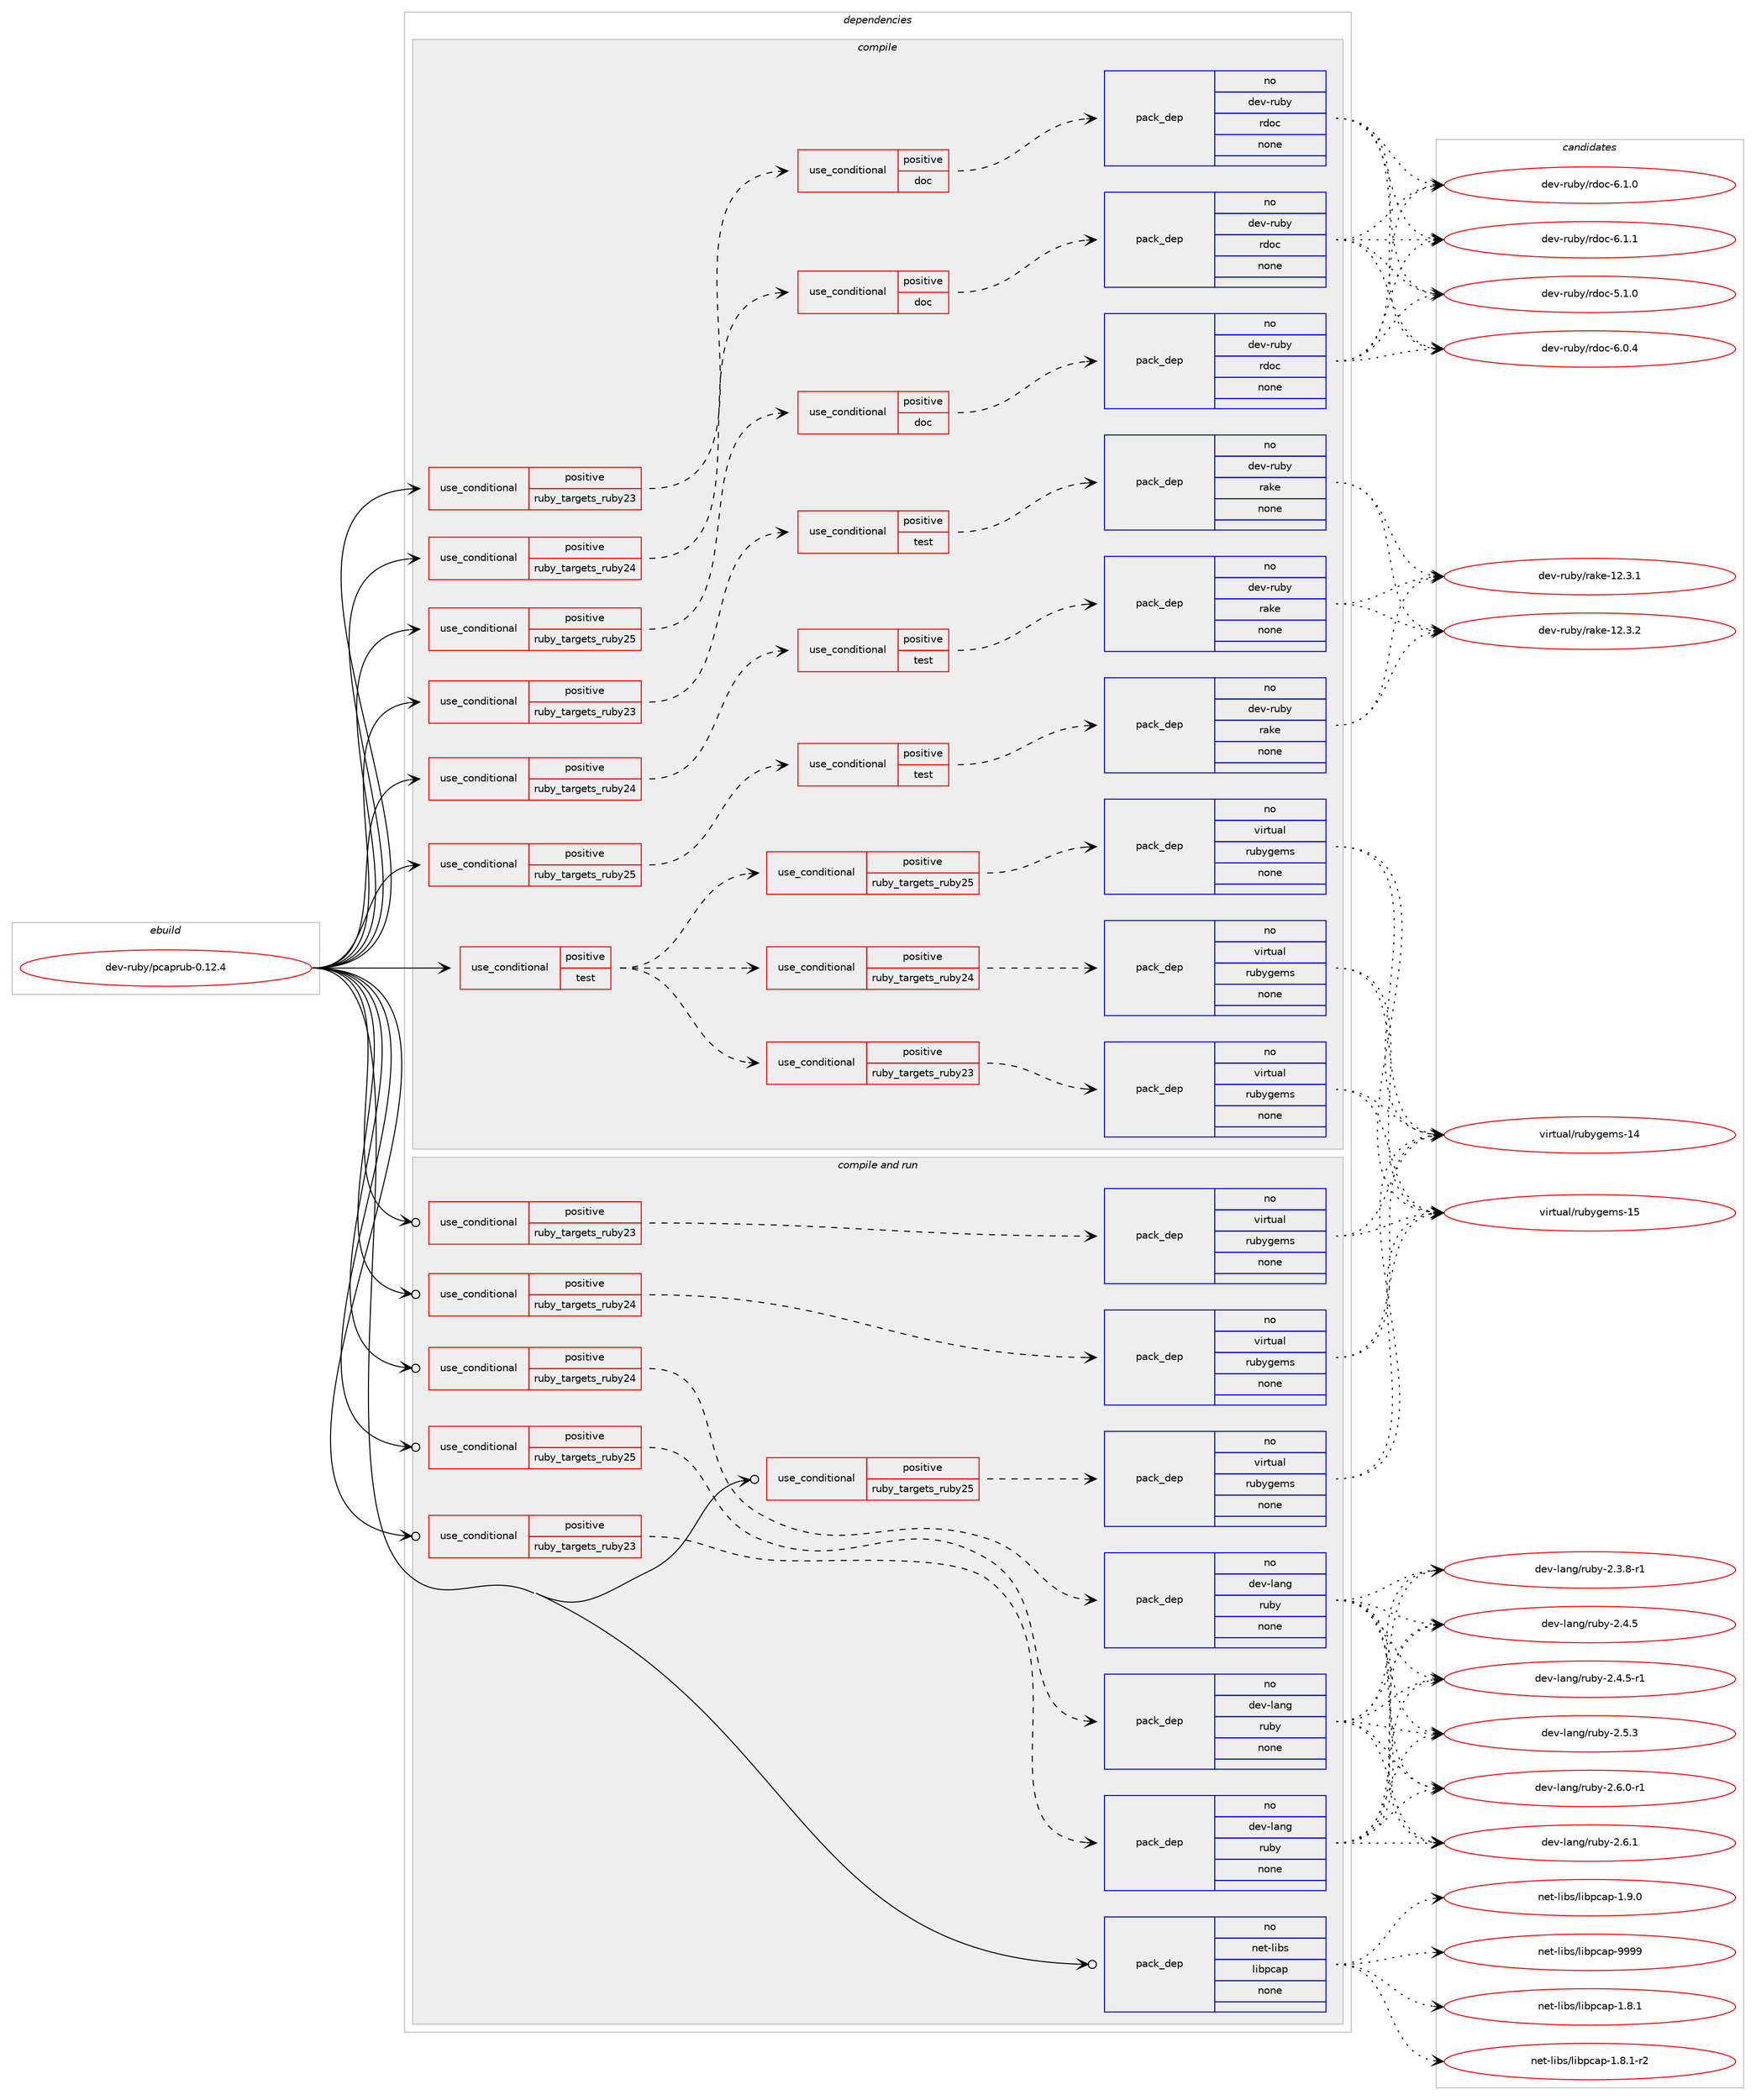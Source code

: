 digraph prolog {

# *************
# Graph options
# *************

newrank=true;
concentrate=true;
compound=true;
graph [rankdir=LR,fontname=Helvetica,fontsize=10,ranksep=1.5];#, ranksep=2.5, nodesep=0.2];
edge  [arrowhead=vee];
node  [fontname=Helvetica,fontsize=10];

# **********
# The ebuild
# **********

subgraph cluster_leftcol {
color=gray;
rank=same;
label=<<i>ebuild</i>>;
id [label="dev-ruby/pcaprub-0.12.4", color=red, width=4, href="../dev-ruby/pcaprub-0.12.4.svg"];
}

# ****************
# The dependencies
# ****************

subgraph cluster_midcol {
color=gray;
label=<<i>dependencies</i>>;
subgraph cluster_compile {
fillcolor="#eeeeee";
style=filled;
label=<<i>compile</i>>;
subgraph cond408992 {
dependency1510737 [label=<<TABLE BORDER="0" CELLBORDER="1" CELLSPACING="0" CELLPADDING="4"><TR><TD ROWSPAN="3" CELLPADDING="10">use_conditional</TD></TR><TR><TD>positive</TD></TR><TR><TD>ruby_targets_ruby23</TD></TR></TABLE>>, shape=none, color=red];
subgraph cond408993 {
dependency1510738 [label=<<TABLE BORDER="0" CELLBORDER="1" CELLSPACING="0" CELLPADDING="4"><TR><TD ROWSPAN="3" CELLPADDING="10">use_conditional</TD></TR><TR><TD>positive</TD></TR><TR><TD>doc</TD></TR></TABLE>>, shape=none, color=red];
subgraph pack1078239 {
dependency1510739 [label=<<TABLE BORDER="0" CELLBORDER="1" CELLSPACING="0" CELLPADDING="4" WIDTH="220"><TR><TD ROWSPAN="6" CELLPADDING="30">pack_dep</TD></TR><TR><TD WIDTH="110">no</TD></TR><TR><TD>dev-ruby</TD></TR><TR><TD>rdoc</TD></TR><TR><TD>none</TD></TR><TR><TD></TD></TR></TABLE>>, shape=none, color=blue];
}
dependency1510738:e -> dependency1510739:w [weight=20,style="dashed",arrowhead="vee"];
}
dependency1510737:e -> dependency1510738:w [weight=20,style="dashed",arrowhead="vee"];
}
id:e -> dependency1510737:w [weight=20,style="solid",arrowhead="vee"];
subgraph cond408994 {
dependency1510740 [label=<<TABLE BORDER="0" CELLBORDER="1" CELLSPACING="0" CELLPADDING="4"><TR><TD ROWSPAN="3" CELLPADDING="10">use_conditional</TD></TR><TR><TD>positive</TD></TR><TR><TD>ruby_targets_ruby23</TD></TR></TABLE>>, shape=none, color=red];
subgraph cond408995 {
dependency1510741 [label=<<TABLE BORDER="0" CELLBORDER="1" CELLSPACING="0" CELLPADDING="4"><TR><TD ROWSPAN="3" CELLPADDING="10">use_conditional</TD></TR><TR><TD>positive</TD></TR><TR><TD>test</TD></TR></TABLE>>, shape=none, color=red];
subgraph pack1078240 {
dependency1510742 [label=<<TABLE BORDER="0" CELLBORDER="1" CELLSPACING="0" CELLPADDING="4" WIDTH="220"><TR><TD ROWSPAN="6" CELLPADDING="30">pack_dep</TD></TR><TR><TD WIDTH="110">no</TD></TR><TR><TD>dev-ruby</TD></TR><TR><TD>rake</TD></TR><TR><TD>none</TD></TR><TR><TD></TD></TR></TABLE>>, shape=none, color=blue];
}
dependency1510741:e -> dependency1510742:w [weight=20,style="dashed",arrowhead="vee"];
}
dependency1510740:e -> dependency1510741:w [weight=20,style="dashed",arrowhead="vee"];
}
id:e -> dependency1510740:w [weight=20,style="solid",arrowhead="vee"];
subgraph cond408996 {
dependency1510743 [label=<<TABLE BORDER="0" CELLBORDER="1" CELLSPACING="0" CELLPADDING="4"><TR><TD ROWSPAN="3" CELLPADDING="10">use_conditional</TD></TR><TR><TD>positive</TD></TR><TR><TD>ruby_targets_ruby24</TD></TR></TABLE>>, shape=none, color=red];
subgraph cond408997 {
dependency1510744 [label=<<TABLE BORDER="0" CELLBORDER="1" CELLSPACING="0" CELLPADDING="4"><TR><TD ROWSPAN="3" CELLPADDING="10">use_conditional</TD></TR><TR><TD>positive</TD></TR><TR><TD>doc</TD></TR></TABLE>>, shape=none, color=red];
subgraph pack1078241 {
dependency1510745 [label=<<TABLE BORDER="0" CELLBORDER="1" CELLSPACING="0" CELLPADDING="4" WIDTH="220"><TR><TD ROWSPAN="6" CELLPADDING="30">pack_dep</TD></TR><TR><TD WIDTH="110">no</TD></TR><TR><TD>dev-ruby</TD></TR><TR><TD>rdoc</TD></TR><TR><TD>none</TD></TR><TR><TD></TD></TR></TABLE>>, shape=none, color=blue];
}
dependency1510744:e -> dependency1510745:w [weight=20,style="dashed",arrowhead="vee"];
}
dependency1510743:e -> dependency1510744:w [weight=20,style="dashed",arrowhead="vee"];
}
id:e -> dependency1510743:w [weight=20,style="solid",arrowhead="vee"];
subgraph cond408998 {
dependency1510746 [label=<<TABLE BORDER="0" CELLBORDER="1" CELLSPACING="0" CELLPADDING="4"><TR><TD ROWSPAN="3" CELLPADDING="10">use_conditional</TD></TR><TR><TD>positive</TD></TR><TR><TD>ruby_targets_ruby24</TD></TR></TABLE>>, shape=none, color=red];
subgraph cond408999 {
dependency1510747 [label=<<TABLE BORDER="0" CELLBORDER="1" CELLSPACING="0" CELLPADDING="4"><TR><TD ROWSPAN="3" CELLPADDING="10">use_conditional</TD></TR><TR><TD>positive</TD></TR><TR><TD>test</TD></TR></TABLE>>, shape=none, color=red];
subgraph pack1078242 {
dependency1510748 [label=<<TABLE BORDER="0" CELLBORDER="1" CELLSPACING="0" CELLPADDING="4" WIDTH="220"><TR><TD ROWSPAN="6" CELLPADDING="30">pack_dep</TD></TR><TR><TD WIDTH="110">no</TD></TR><TR><TD>dev-ruby</TD></TR><TR><TD>rake</TD></TR><TR><TD>none</TD></TR><TR><TD></TD></TR></TABLE>>, shape=none, color=blue];
}
dependency1510747:e -> dependency1510748:w [weight=20,style="dashed",arrowhead="vee"];
}
dependency1510746:e -> dependency1510747:w [weight=20,style="dashed",arrowhead="vee"];
}
id:e -> dependency1510746:w [weight=20,style="solid",arrowhead="vee"];
subgraph cond409000 {
dependency1510749 [label=<<TABLE BORDER="0" CELLBORDER="1" CELLSPACING="0" CELLPADDING="4"><TR><TD ROWSPAN="3" CELLPADDING="10">use_conditional</TD></TR><TR><TD>positive</TD></TR><TR><TD>ruby_targets_ruby25</TD></TR></TABLE>>, shape=none, color=red];
subgraph cond409001 {
dependency1510750 [label=<<TABLE BORDER="0" CELLBORDER="1" CELLSPACING="0" CELLPADDING="4"><TR><TD ROWSPAN="3" CELLPADDING="10">use_conditional</TD></TR><TR><TD>positive</TD></TR><TR><TD>doc</TD></TR></TABLE>>, shape=none, color=red];
subgraph pack1078243 {
dependency1510751 [label=<<TABLE BORDER="0" CELLBORDER="1" CELLSPACING="0" CELLPADDING="4" WIDTH="220"><TR><TD ROWSPAN="6" CELLPADDING="30">pack_dep</TD></TR><TR><TD WIDTH="110">no</TD></TR><TR><TD>dev-ruby</TD></TR><TR><TD>rdoc</TD></TR><TR><TD>none</TD></TR><TR><TD></TD></TR></TABLE>>, shape=none, color=blue];
}
dependency1510750:e -> dependency1510751:w [weight=20,style="dashed",arrowhead="vee"];
}
dependency1510749:e -> dependency1510750:w [weight=20,style="dashed",arrowhead="vee"];
}
id:e -> dependency1510749:w [weight=20,style="solid",arrowhead="vee"];
subgraph cond409002 {
dependency1510752 [label=<<TABLE BORDER="0" CELLBORDER="1" CELLSPACING="0" CELLPADDING="4"><TR><TD ROWSPAN="3" CELLPADDING="10">use_conditional</TD></TR><TR><TD>positive</TD></TR><TR><TD>ruby_targets_ruby25</TD></TR></TABLE>>, shape=none, color=red];
subgraph cond409003 {
dependency1510753 [label=<<TABLE BORDER="0" CELLBORDER="1" CELLSPACING="0" CELLPADDING="4"><TR><TD ROWSPAN="3" CELLPADDING="10">use_conditional</TD></TR><TR><TD>positive</TD></TR><TR><TD>test</TD></TR></TABLE>>, shape=none, color=red];
subgraph pack1078244 {
dependency1510754 [label=<<TABLE BORDER="0" CELLBORDER="1" CELLSPACING="0" CELLPADDING="4" WIDTH="220"><TR><TD ROWSPAN="6" CELLPADDING="30">pack_dep</TD></TR><TR><TD WIDTH="110">no</TD></TR><TR><TD>dev-ruby</TD></TR><TR><TD>rake</TD></TR><TR><TD>none</TD></TR><TR><TD></TD></TR></TABLE>>, shape=none, color=blue];
}
dependency1510753:e -> dependency1510754:w [weight=20,style="dashed",arrowhead="vee"];
}
dependency1510752:e -> dependency1510753:w [weight=20,style="dashed",arrowhead="vee"];
}
id:e -> dependency1510752:w [weight=20,style="solid",arrowhead="vee"];
subgraph cond409004 {
dependency1510755 [label=<<TABLE BORDER="0" CELLBORDER="1" CELLSPACING="0" CELLPADDING="4"><TR><TD ROWSPAN="3" CELLPADDING="10">use_conditional</TD></TR><TR><TD>positive</TD></TR><TR><TD>test</TD></TR></TABLE>>, shape=none, color=red];
subgraph cond409005 {
dependency1510756 [label=<<TABLE BORDER="0" CELLBORDER="1" CELLSPACING="0" CELLPADDING="4"><TR><TD ROWSPAN="3" CELLPADDING="10">use_conditional</TD></TR><TR><TD>positive</TD></TR><TR><TD>ruby_targets_ruby23</TD></TR></TABLE>>, shape=none, color=red];
subgraph pack1078245 {
dependency1510757 [label=<<TABLE BORDER="0" CELLBORDER="1" CELLSPACING="0" CELLPADDING="4" WIDTH="220"><TR><TD ROWSPAN="6" CELLPADDING="30">pack_dep</TD></TR><TR><TD WIDTH="110">no</TD></TR><TR><TD>virtual</TD></TR><TR><TD>rubygems</TD></TR><TR><TD>none</TD></TR><TR><TD></TD></TR></TABLE>>, shape=none, color=blue];
}
dependency1510756:e -> dependency1510757:w [weight=20,style="dashed",arrowhead="vee"];
}
dependency1510755:e -> dependency1510756:w [weight=20,style="dashed",arrowhead="vee"];
subgraph cond409006 {
dependency1510758 [label=<<TABLE BORDER="0" CELLBORDER="1" CELLSPACING="0" CELLPADDING="4"><TR><TD ROWSPAN="3" CELLPADDING="10">use_conditional</TD></TR><TR><TD>positive</TD></TR><TR><TD>ruby_targets_ruby24</TD></TR></TABLE>>, shape=none, color=red];
subgraph pack1078246 {
dependency1510759 [label=<<TABLE BORDER="0" CELLBORDER="1" CELLSPACING="0" CELLPADDING="4" WIDTH="220"><TR><TD ROWSPAN="6" CELLPADDING="30">pack_dep</TD></TR><TR><TD WIDTH="110">no</TD></TR><TR><TD>virtual</TD></TR><TR><TD>rubygems</TD></TR><TR><TD>none</TD></TR><TR><TD></TD></TR></TABLE>>, shape=none, color=blue];
}
dependency1510758:e -> dependency1510759:w [weight=20,style="dashed",arrowhead="vee"];
}
dependency1510755:e -> dependency1510758:w [weight=20,style="dashed",arrowhead="vee"];
subgraph cond409007 {
dependency1510760 [label=<<TABLE BORDER="0" CELLBORDER="1" CELLSPACING="0" CELLPADDING="4"><TR><TD ROWSPAN="3" CELLPADDING="10">use_conditional</TD></TR><TR><TD>positive</TD></TR><TR><TD>ruby_targets_ruby25</TD></TR></TABLE>>, shape=none, color=red];
subgraph pack1078247 {
dependency1510761 [label=<<TABLE BORDER="0" CELLBORDER="1" CELLSPACING="0" CELLPADDING="4" WIDTH="220"><TR><TD ROWSPAN="6" CELLPADDING="30">pack_dep</TD></TR><TR><TD WIDTH="110">no</TD></TR><TR><TD>virtual</TD></TR><TR><TD>rubygems</TD></TR><TR><TD>none</TD></TR><TR><TD></TD></TR></TABLE>>, shape=none, color=blue];
}
dependency1510760:e -> dependency1510761:w [weight=20,style="dashed",arrowhead="vee"];
}
dependency1510755:e -> dependency1510760:w [weight=20,style="dashed",arrowhead="vee"];
}
id:e -> dependency1510755:w [weight=20,style="solid",arrowhead="vee"];
}
subgraph cluster_compileandrun {
fillcolor="#eeeeee";
style=filled;
label=<<i>compile and run</i>>;
subgraph cond409008 {
dependency1510762 [label=<<TABLE BORDER="0" CELLBORDER="1" CELLSPACING="0" CELLPADDING="4"><TR><TD ROWSPAN="3" CELLPADDING="10">use_conditional</TD></TR><TR><TD>positive</TD></TR><TR><TD>ruby_targets_ruby23</TD></TR></TABLE>>, shape=none, color=red];
subgraph pack1078248 {
dependency1510763 [label=<<TABLE BORDER="0" CELLBORDER="1" CELLSPACING="0" CELLPADDING="4" WIDTH="220"><TR><TD ROWSPAN="6" CELLPADDING="30">pack_dep</TD></TR><TR><TD WIDTH="110">no</TD></TR><TR><TD>dev-lang</TD></TR><TR><TD>ruby</TD></TR><TR><TD>none</TD></TR><TR><TD></TD></TR></TABLE>>, shape=none, color=blue];
}
dependency1510762:e -> dependency1510763:w [weight=20,style="dashed",arrowhead="vee"];
}
id:e -> dependency1510762:w [weight=20,style="solid",arrowhead="odotvee"];
subgraph cond409009 {
dependency1510764 [label=<<TABLE BORDER="0" CELLBORDER="1" CELLSPACING="0" CELLPADDING="4"><TR><TD ROWSPAN="3" CELLPADDING="10">use_conditional</TD></TR><TR><TD>positive</TD></TR><TR><TD>ruby_targets_ruby23</TD></TR></TABLE>>, shape=none, color=red];
subgraph pack1078249 {
dependency1510765 [label=<<TABLE BORDER="0" CELLBORDER="1" CELLSPACING="0" CELLPADDING="4" WIDTH="220"><TR><TD ROWSPAN="6" CELLPADDING="30">pack_dep</TD></TR><TR><TD WIDTH="110">no</TD></TR><TR><TD>virtual</TD></TR><TR><TD>rubygems</TD></TR><TR><TD>none</TD></TR><TR><TD></TD></TR></TABLE>>, shape=none, color=blue];
}
dependency1510764:e -> dependency1510765:w [weight=20,style="dashed",arrowhead="vee"];
}
id:e -> dependency1510764:w [weight=20,style="solid",arrowhead="odotvee"];
subgraph cond409010 {
dependency1510766 [label=<<TABLE BORDER="0" CELLBORDER="1" CELLSPACING="0" CELLPADDING="4"><TR><TD ROWSPAN="3" CELLPADDING="10">use_conditional</TD></TR><TR><TD>positive</TD></TR><TR><TD>ruby_targets_ruby24</TD></TR></TABLE>>, shape=none, color=red];
subgraph pack1078250 {
dependency1510767 [label=<<TABLE BORDER="0" CELLBORDER="1" CELLSPACING="0" CELLPADDING="4" WIDTH="220"><TR><TD ROWSPAN="6" CELLPADDING="30">pack_dep</TD></TR><TR><TD WIDTH="110">no</TD></TR><TR><TD>dev-lang</TD></TR><TR><TD>ruby</TD></TR><TR><TD>none</TD></TR><TR><TD></TD></TR></TABLE>>, shape=none, color=blue];
}
dependency1510766:e -> dependency1510767:w [weight=20,style="dashed",arrowhead="vee"];
}
id:e -> dependency1510766:w [weight=20,style="solid",arrowhead="odotvee"];
subgraph cond409011 {
dependency1510768 [label=<<TABLE BORDER="0" CELLBORDER="1" CELLSPACING="0" CELLPADDING="4"><TR><TD ROWSPAN="3" CELLPADDING="10">use_conditional</TD></TR><TR><TD>positive</TD></TR><TR><TD>ruby_targets_ruby24</TD></TR></TABLE>>, shape=none, color=red];
subgraph pack1078251 {
dependency1510769 [label=<<TABLE BORDER="0" CELLBORDER="1" CELLSPACING="0" CELLPADDING="4" WIDTH="220"><TR><TD ROWSPAN="6" CELLPADDING="30">pack_dep</TD></TR><TR><TD WIDTH="110">no</TD></TR><TR><TD>virtual</TD></TR><TR><TD>rubygems</TD></TR><TR><TD>none</TD></TR><TR><TD></TD></TR></TABLE>>, shape=none, color=blue];
}
dependency1510768:e -> dependency1510769:w [weight=20,style="dashed",arrowhead="vee"];
}
id:e -> dependency1510768:w [weight=20,style="solid",arrowhead="odotvee"];
subgraph cond409012 {
dependency1510770 [label=<<TABLE BORDER="0" CELLBORDER="1" CELLSPACING="0" CELLPADDING="4"><TR><TD ROWSPAN="3" CELLPADDING="10">use_conditional</TD></TR><TR><TD>positive</TD></TR><TR><TD>ruby_targets_ruby25</TD></TR></TABLE>>, shape=none, color=red];
subgraph pack1078252 {
dependency1510771 [label=<<TABLE BORDER="0" CELLBORDER="1" CELLSPACING="0" CELLPADDING="4" WIDTH="220"><TR><TD ROWSPAN="6" CELLPADDING="30">pack_dep</TD></TR><TR><TD WIDTH="110">no</TD></TR><TR><TD>dev-lang</TD></TR><TR><TD>ruby</TD></TR><TR><TD>none</TD></TR><TR><TD></TD></TR></TABLE>>, shape=none, color=blue];
}
dependency1510770:e -> dependency1510771:w [weight=20,style="dashed",arrowhead="vee"];
}
id:e -> dependency1510770:w [weight=20,style="solid",arrowhead="odotvee"];
subgraph cond409013 {
dependency1510772 [label=<<TABLE BORDER="0" CELLBORDER="1" CELLSPACING="0" CELLPADDING="4"><TR><TD ROWSPAN="3" CELLPADDING="10">use_conditional</TD></TR><TR><TD>positive</TD></TR><TR><TD>ruby_targets_ruby25</TD></TR></TABLE>>, shape=none, color=red];
subgraph pack1078253 {
dependency1510773 [label=<<TABLE BORDER="0" CELLBORDER="1" CELLSPACING="0" CELLPADDING="4" WIDTH="220"><TR><TD ROWSPAN="6" CELLPADDING="30">pack_dep</TD></TR><TR><TD WIDTH="110">no</TD></TR><TR><TD>virtual</TD></TR><TR><TD>rubygems</TD></TR><TR><TD>none</TD></TR><TR><TD></TD></TR></TABLE>>, shape=none, color=blue];
}
dependency1510772:e -> dependency1510773:w [weight=20,style="dashed",arrowhead="vee"];
}
id:e -> dependency1510772:w [weight=20,style="solid",arrowhead="odotvee"];
subgraph pack1078254 {
dependency1510774 [label=<<TABLE BORDER="0" CELLBORDER="1" CELLSPACING="0" CELLPADDING="4" WIDTH="220"><TR><TD ROWSPAN="6" CELLPADDING="30">pack_dep</TD></TR><TR><TD WIDTH="110">no</TD></TR><TR><TD>net-libs</TD></TR><TR><TD>libpcap</TD></TR><TR><TD>none</TD></TR><TR><TD></TD></TR></TABLE>>, shape=none, color=blue];
}
id:e -> dependency1510774:w [weight=20,style="solid",arrowhead="odotvee"];
}
subgraph cluster_run {
fillcolor="#eeeeee";
style=filled;
label=<<i>run</i>>;
}
}

# **************
# The candidates
# **************

subgraph cluster_choices {
rank=same;
color=gray;
label=<<i>candidates</i>>;

subgraph choice1078239 {
color=black;
nodesep=1;
choice10010111845114117981214711410011199455346494648 [label="dev-ruby/rdoc-5.1.0", color=red, width=4,href="../dev-ruby/rdoc-5.1.0.svg"];
choice10010111845114117981214711410011199455446484652 [label="dev-ruby/rdoc-6.0.4", color=red, width=4,href="../dev-ruby/rdoc-6.0.4.svg"];
choice10010111845114117981214711410011199455446494648 [label="dev-ruby/rdoc-6.1.0", color=red, width=4,href="../dev-ruby/rdoc-6.1.0.svg"];
choice10010111845114117981214711410011199455446494649 [label="dev-ruby/rdoc-6.1.1", color=red, width=4,href="../dev-ruby/rdoc-6.1.1.svg"];
dependency1510739:e -> choice10010111845114117981214711410011199455346494648:w [style=dotted,weight="100"];
dependency1510739:e -> choice10010111845114117981214711410011199455446484652:w [style=dotted,weight="100"];
dependency1510739:e -> choice10010111845114117981214711410011199455446494648:w [style=dotted,weight="100"];
dependency1510739:e -> choice10010111845114117981214711410011199455446494649:w [style=dotted,weight="100"];
}
subgraph choice1078240 {
color=black;
nodesep=1;
choice1001011184511411798121471149710710145495046514649 [label="dev-ruby/rake-12.3.1", color=red, width=4,href="../dev-ruby/rake-12.3.1.svg"];
choice1001011184511411798121471149710710145495046514650 [label="dev-ruby/rake-12.3.2", color=red, width=4,href="../dev-ruby/rake-12.3.2.svg"];
dependency1510742:e -> choice1001011184511411798121471149710710145495046514649:w [style=dotted,weight="100"];
dependency1510742:e -> choice1001011184511411798121471149710710145495046514650:w [style=dotted,weight="100"];
}
subgraph choice1078241 {
color=black;
nodesep=1;
choice10010111845114117981214711410011199455346494648 [label="dev-ruby/rdoc-5.1.0", color=red, width=4,href="../dev-ruby/rdoc-5.1.0.svg"];
choice10010111845114117981214711410011199455446484652 [label="dev-ruby/rdoc-6.0.4", color=red, width=4,href="../dev-ruby/rdoc-6.0.4.svg"];
choice10010111845114117981214711410011199455446494648 [label="dev-ruby/rdoc-6.1.0", color=red, width=4,href="../dev-ruby/rdoc-6.1.0.svg"];
choice10010111845114117981214711410011199455446494649 [label="dev-ruby/rdoc-6.1.1", color=red, width=4,href="../dev-ruby/rdoc-6.1.1.svg"];
dependency1510745:e -> choice10010111845114117981214711410011199455346494648:w [style=dotted,weight="100"];
dependency1510745:e -> choice10010111845114117981214711410011199455446484652:w [style=dotted,weight="100"];
dependency1510745:e -> choice10010111845114117981214711410011199455446494648:w [style=dotted,weight="100"];
dependency1510745:e -> choice10010111845114117981214711410011199455446494649:w [style=dotted,weight="100"];
}
subgraph choice1078242 {
color=black;
nodesep=1;
choice1001011184511411798121471149710710145495046514649 [label="dev-ruby/rake-12.3.1", color=red, width=4,href="../dev-ruby/rake-12.3.1.svg"];
choice1001011184511411798121471149710710145495046514650 [label="dev-ruby/rake-12.3.2", color=red, width=4,href="../dev-ruby/rake-12.3.2.svg"];
dependency1510748:e -> choice1001011184511411798121471149710710145495046514649:w [style=dotted,weight="100"];
dependency1510748:e -> choice1001011184511411798121471149710710145495046514650:w [style=dotted,weight="100"];
}
subgraph choice1078243 {
color=black;
nodesep=1;
choice10010111845114117981214711410011199455346494648 [label="dev-ruby/rdoc-5.1.0", color=red, width=4,href="../dev-ruby/rdoc-5.1.0.svg"];
choice10010111845114117981214711410011199455446484652 [label="dev-ruby/rdoc-6.0.4", color=red, width=4,href="../dev-ruby/rdoc-6.0.4.svg"];
choice10010111845114117981214711410011199455446494648 [label="dev-ruby/rdoc-6.1.0", color=red, width=4,href="../dev-ruby/rdoc-6.1.0.svg"];
choice10010111845114117981214711410011199455446494649 [label="dev-ruby/rdoc-6.1.1", color=red, width=4,href="../dev-ruby/rdoc-6.1.1.svg"];
dependency1510751:e -> choice10010111845114117981214711410011199455346494648:w [style=dotted,weight="100"];
dependency1510751:e -> choice10010111845114117981214711410011199455446484652:w [style=dotted,weight="100"];
dependency1510751:e -> choice10010111845114117981214711410011199455446494648:w [style=dotted,weight="100"];
dependency1510751:e -> choice10010111845114117981214711410011199455446494649:w [style=dotted,weight="100"];
}
subgraph choice1078244 {
color=black;
nodesep=1;
choice1001011184511411798121471149710710145495046514649 [label="dev-ruby/rake-12.3.1", color=red, width=4,href="../dev-ruby/rake-12.3.1.svg"];
choice1001011184511411798121471149710710145495046514650 [label="dev-ruby/rake-12.3.2", color=red, width=4,href="../dev-ruby/rake-12.3.2.svg"];
dependency1510754:e -> choice1001011184511411798121471149710710145495046514649:w [style=dotted,weight="100"];
dependency1510754:e -> choice1001011184511411798121471149710710145495046514650:w [style=dotted,weight="100"];
}
subgraph choice1078245 {
color=black;
nodesep=1;
choice118105114116117971084711411798121103101109115454952 [label="virtual/rubygems-14", color=red, width=4,href="../virtual/rubygems-14.svg"];
choice118105114116117971084711411798121103101109115454953 [label="virtual/rubygems-15", color=red, width=4,href="../virtual/rubygems-15.svg"];
dependency1510757:e -> choice118105114116117971084711411798121103101109115454952:w [style=dotted,weight="100"];
dependency1510757:e -> choice118105114116117971084711411798121103101109115454953:w [style=dotted,weight="100"];
}
subgraph choice1078246 {
color=black;
nodesep=1;
choice118105114116117971084711411798121103101109115454952 [label="virtual/rubygems-14", color=red, width=4,href="../virtual/rubygems-14.svg"];
choice118105114116117971084711411798121103101109115454953 [label="virtual/rubygems-15", color=red, width=4,href="../virtual/rubygems-15.svg"];
dependency1510759:e -> choice118105114116117971084711411798121103101109115454952:w [style=dotted,weight="100"];
dependency1510759:e -> choice118105114116117971084711411798121103101109115454953:w [style=dotted,weight="100"];
}
subgraph choice1078247 {
color=black;
nodesep=1;
choice118105114116117971084711411798121103101109115454952 [label="virtual/rubygems-14", color=red, width=4,href="../virtual/rubygems-14.svg"];
choice118105114116117971084711411798121103101109115454953 [label="virtual/rubygems-15", color=red, width=4,href="../virtual/rubygems-15.svg"];
dependency1510761:e -> choice118105114116117971084711411798121103101109115454952:w [style=dotted,weight="100"];
dependency1510761:e -> choice118105114116117971084711411798121103101109115454953:w [style=dotted,weight="100"];
}
subgraph choice1078248 {
color=black;
nodesep=1;
choice100101118451089711010347114117981214550465146564511449 [label="dev-lang/ruby-2.3.8-r1", color=red, width=4,href="../dev-lang/ruby-2.3.8-r1.svg"];
choice10010111845108971101034711411798121455046524653 [label="dev-lang/ruby-2.4.5", color=red, width=4,href="../dev-lang/ruby-2.4.5.svg"];
choice100101118451089711010347114117981214550465246534511449 [label="dev-lang/ruby-2.4.5-r1", color=red, width=4,href="../dev-lang/ruby-2.4.5-r1.svg"];
choice10010111845108971101034711411798121455046534651 [label="dev-lang/ruby-2.5.3", color=red, width=4,href="../dev-lang/ruby-2.5.3.svg"];
choice100101118451089711010347114117981214550465446484511449 [label="dev-lang/ruby-2.6.0-r1", color=red, width=4,href="../dev-lang/ruby-2.6.0-r1.svg"];
choice10010111845108971101034711411798121455046544649 [label="dev-lang/ruby-2.6.1", color=red, width=4,href="../dev-lang/ruby-2.6.1.svg"];
dependency1510763:e -> choice100101118451089711010347114117981214550465146564511449:w [style=dotted,weight="100"];
dependency1510763:e -> choice10010111845108971101034711411798121455046524653:w [style=dotted,weight="100"];
dependency1510763:e -> choice100101118451089711010347114117981214550465246534511449:w [style=dotted,weight="100"];
dependency1510763:e -> choice10010111845108971101034711411798121455046534651:w [style=dotted,weight="100"];
dependency1510763:e -> choice100101118451089711010347114117981214550465446484511449:w [style=dotted,weight="100"];
dependency1510763:e -> choice10010111845108971101034711411798121455046544649:w [style=dotted,weight="100"];
}
subgraph choice1078249 {
color=black;
nodesep=1;
choice118105114116117971084711411798121103101109115454952 [label="virtual/rubygems-14", color=red, width=4,href="../virtual/rubygems-14.svg"];
choice118105114116117971084711411798121103101109115454953 [label="virtual/rubygems-15", color=red, width=4,href="../virtual/rubygems-15.svg"];
dependency1510765:e -> choice118105114116117971084711411798121103101109115454952:w [style=dotted,weight="100"];
dependency1510765:e -> choice118105114116117971084711411798121103101109115454953:w [style=dotted,weight="100"];
}
subgraph choice1078250 {
color=black;
nodesep=1;
choice100101118451089711010347114117981214550465146564511449 [label="dev-lang/ruby-2.3.8-r1", color=red, width=4,href="../dev-lang/ruby-2.3.8-r1.svg"];
choice10010111845108971101034711411798121455046524653 [label="dev-lang/ruby-2.4.5", color=red, width=4,href="../dev-lang/ruby-2.4.5.svg"];
choice100101118451089711010347114117981214550465246534511449 [label="dev-lang/ruby-2.4.5-r1", color=red, width=4,href="../dev-lang/ruby-2.4.5-r1.svg"];
choice10010111845108971101034711411798121455046534651 [label="dev-lang/ruby-2.5.3", color=red, width=4,href="../dev-lang/ruby-2.5.3.svg"];
choice100101118451089711010347114117981214550465446484511449 [label="dev-lang/ruby-2.6.0-r1", color=red, width=4,href="../dev-lang/ruby-2.6.0-r1.svg"];
choice10010111845108971101034711411798121455046544649 [label="dev-lang/ruby-2.6.1", color=red, width=4,href="../dev-lang/ruby-2.6.1.svg"];
dependency1510767:e -> choice100101118451089711010347114117981214550465146564511449:w [style=dotted,weight="100"];
dependency1510767:e -> choice10010111845108971101034711411798121455046524653:w [style=dotted,weight="100"];
dependency1510767:e -> choice100101118451089711010347114117981214550465246534511449:w [style=dotted,weight="100"];
dependency1510767:e -> choice10010111845108971101034711411798121455046534651:w [style=dotted,weight="100"];
dependency1510767:e -> choice100101118451089711010347114117981214550465446484511449:w [style=dotted,weight="100"];
dependency1510767:e -> choice10010111845108971101034711411798121455046544649:w [style=dotted,weight="100"];
}
subgraph choice1078251 {
color=black;
nodesep=1;
choice118105114116117971084711411798121103101109115454952 [label="virtual/rubygems-14", color=red, width=4,href="../virtual/rubygems-14.svg"];
choice118105114116117971084711411798121103101109115454953 [label="virtual/rubygems-15", color=red, width=4,href="../virtual/rubygems-15.svg"];
dependency1510769:e -> choice118105114116117971084711411798121103101109115454952:w [style=dotted,weight="100"];
dependency1510769:e -> choice118105114116117971084711411798121103101109115454953:w [style=dotted,weight="100"];
}
subgraph choice1078252 {
color=black;
nodesep=1;
choice100101118451089711010347114117981214550465146564511449 [label="dev-lang/ruby-2.3.8-r1", color=red, width=4,href="../dev-lang/ruby-2.3.8-r1.svg"];
choice10010111845108971101034711411798121455046524653 [label="dev-lang/ruby-2.4.5", color=red, width=4,href="../dev-lang/ruby-2.4.5.svg"];
choice100101118451089711010347114117981214550465246534511449 [label="dev-lang/ruby-2.4.5-r1", color=red, width=4,href="../dev-lang/ruby-2.4.5-r1.svg"];
choice10010111845108971101034711411798121455046534651 [label="dev-lang/ruby-2.5.3", color=red, width=4,href="../dev-lang/ruby-2.5.3.svg"];
choice100101118451089711010347114117981214550465446484511449 [label="dev-lang/ruby-2.6.0-r1", color=red, width=4,href="../dev-lang/ruby-2.6.0-r1.svg"];
choice10010111845108971101034711411798121455046544649 [label="dev-lang/ruby-2.6.1", color=red, width=4,href="../dev-lang/ruby-2.6.1.svg"];
dependency1510771:e -> choice100101118451089711010347114117981214550465146564511449:w [style=dotted,weight="100"];
dependency1510771:e -> choice10010111845108971101034711411798121455046524653:w [style=dotted,weight="100"];
dependency1510771:e -> choice100101118451089711010347114117981214550465246534511449:w [style=dotted,weight="100"];
dependency1510771:e -> choice10010111845108971101034711411798121455046534651:w [style=dotted,weight="100"];
dependency1510771:e -> choice100101118451089711010347114117981214550465446484511449:w [style=dotted,weight="100"];
dependency1510771:e -> choice10010111845108971101034711411798121455046544649:w [style=dotted,weight="100"];
}
subgraph choice1078253 {
color=black;
nodesep=1;
choice118105114116117971084711411798121103101109115454952 [label="virtual/rubygems-14", color=red, width=4,href="../virtual/rubygems-14.svg"];
choice118105114116117971084711411798121103101109115454953 [label="virtual/rubygems-15", color=red, width=4,href="../virtual/rubygems-15.svg"];
dependency1510773:e -> choice118105114116117971084711411798121103101109115454952:w [style=dotted,weight="100"];
dependency1510773:e -> choice118105114116117971084711411798121103101109115454953:w [style=dotted,weight="100"];
}
subgraph choice1078254 {
color=black;
nodesep=1;
choice110101116451081059811547108105981129997112454946564649 [label="net-libs/libpcap-1.8.1", color=red, width=4,href="../net-libs/libpcap-1.8.1.svg"];
choice1101011164510810598115471081059811299971124549465646494511450 [label="net-libs/libpcap-1.8.1-r2", color=red, width=4,href="../net-libs/libpcap-1.8.1-r2.svg"];
choice110101116451081059811547108105981129997112454946574648 [label="net-libs/libpcap-1.9.0", color=red, width=4,href="../net-libs/libpcap-1.9.0.svg"];
choice1101011164510810598115471081059811299971124557575757 [label="net-libs/libpcap-9999", color=red, width=4,href="../net-libs/libpcap-9999.svg"];
dependency1510774:e -> choice110101116451081059811547108105981129997112454946564649:w [style=dotted,weight="100"];
dependency1510774:e -> choice1101011164510810598115471081059811299971124549465646494511450:w [style=dotted,weight="100"];
dependency1510774:e -> choice110101116451081059811547108105981129997112454946574648:w [style=dotted,weight="100"];
dependency1510774:e -> choice1101011164510810598115471081059811299971124557575757:w [style=dotted,weight="100"];
}
}

}
